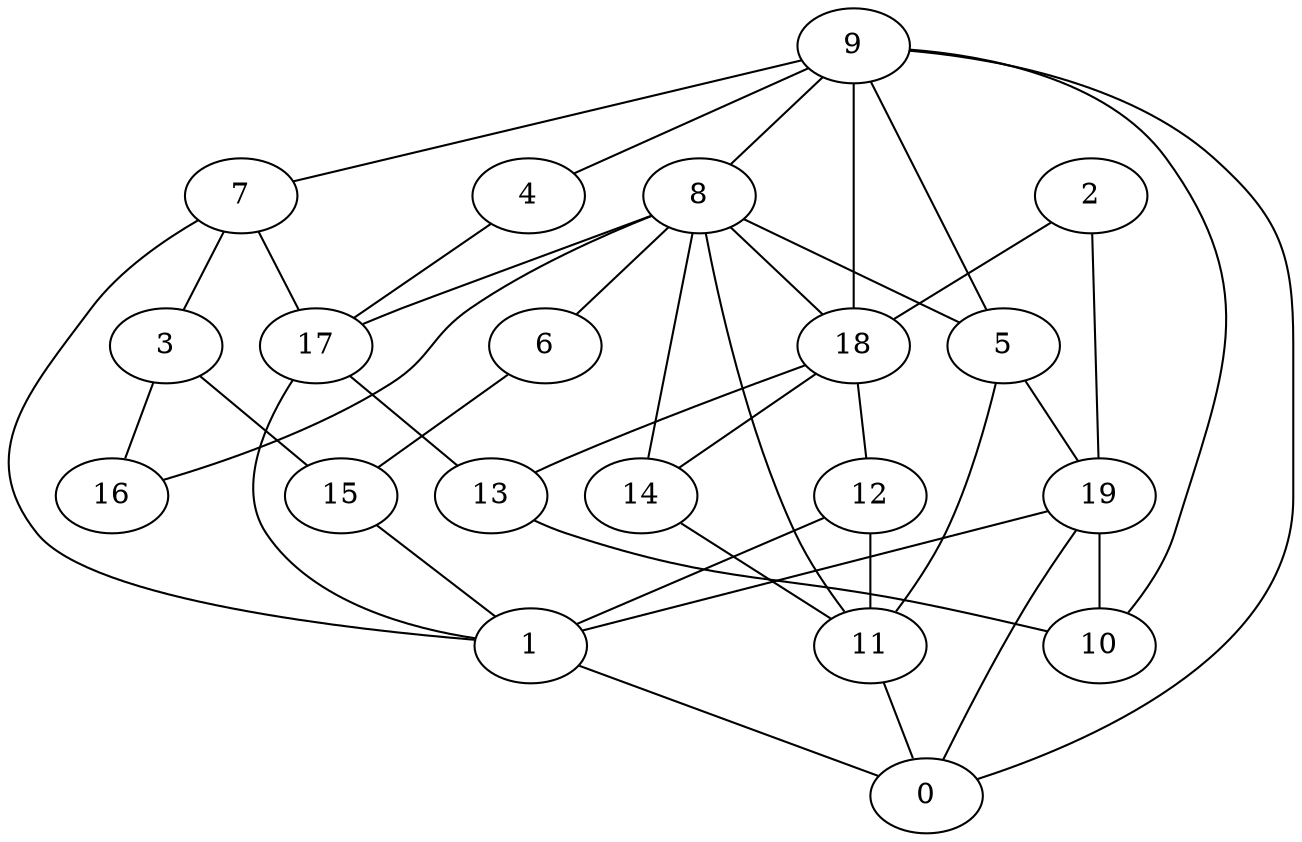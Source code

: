 digraph GG_graph {

subgraph G_graph {
edge [color = black]
"2" -> "18" [dir = none]
"6" -> "15" [dir = none]
"8" -> "6" [dir = none]
"8" -> "16" [dir = none]
"8" -> "14" [dir = none]
"8" -> "11" [dir = none]
"8" -> "18" [dir = none]
"8" -> "17" [dir = none]
"5" -> "19" [dir = none]
"5" -> "11" [dir = none]
"18" -> "13" [dir = none]
"9" -> "4" [dir = none]
"9" -> "10" [dir = none]
"9" -> "0" [dir = none]
"1" -> "0" [dir = none]
"12" -> "1" [dir = none]
"17" -> "1" [dir = none]
"7" -> "3" [dir = none]
"7" -> "1" [dir = none]
"11" -> "0" [dir = none]
"3" -> "16" [dir = none]
"4" -> "17" [dir = none]
"9" -> "7" [dir = none]
"9" -> "5" [dir = none]
"15" -> "1" [dir = none]
"9" -> "8" [dir = none]
"19" -> "10" [dir = none]
"14" -> "11" [dir = none]
"19" -> "0" [dir = none]
"8" -> "5" [dir = none]
"7" -> "17" [dir = none]
"12" -> "11" [dir = none]
"18" -> "14" [dir = none]
"18" -> "12" [dir = none]
"2" -> "19" [dir = none]
"19" -> "1" [dir = none]
"17" -> "13" [dir = none]
"9" -> "18" [dir = none]
"13" -> "10" [dir = none]
"3" -> "15" [dir = none]
}

}
